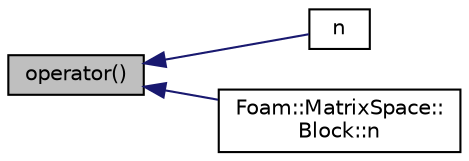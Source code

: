 digraph "operator()"
{
  bgcolor="transparent";
  edge [fontname="Helvetica",fontsize="10",labelfontname="Helvetica",labelfontsize="10"];
  node [fontname="Helvetica",fontsize="10",shape=record];
  rankdir="LR";
  Node1 [label="operator()",height=0.2,width=0.4,color="black", fillcolor="grey75", style="filled", fontcolor="black"];
  Node1 -> Node2 [dir="back",color="midnightblue",fontsize="10",style="solid",fontname="Helvetica"];
  Node2 [label="n",height=0.2,width=0.4,color="black",URL="$a00391.html#a4fc34aace053a3fa25b880653b83fafa",tooltip="Return the number of columns in the block. "];
  Node1 -> Node3 [dir="back",color="midnightblue",fontsize="10",style="solid",fontname="Helvetica"];
  Node3 [label="Foam::MatrixSpace::\lBlock::n",height=0.2,width=0.4,color="black",URL="$a00142.html#a4fc34aace053a3fa25b880653b83fafa",tooltip="Return the number of columns in the block. "];
}

